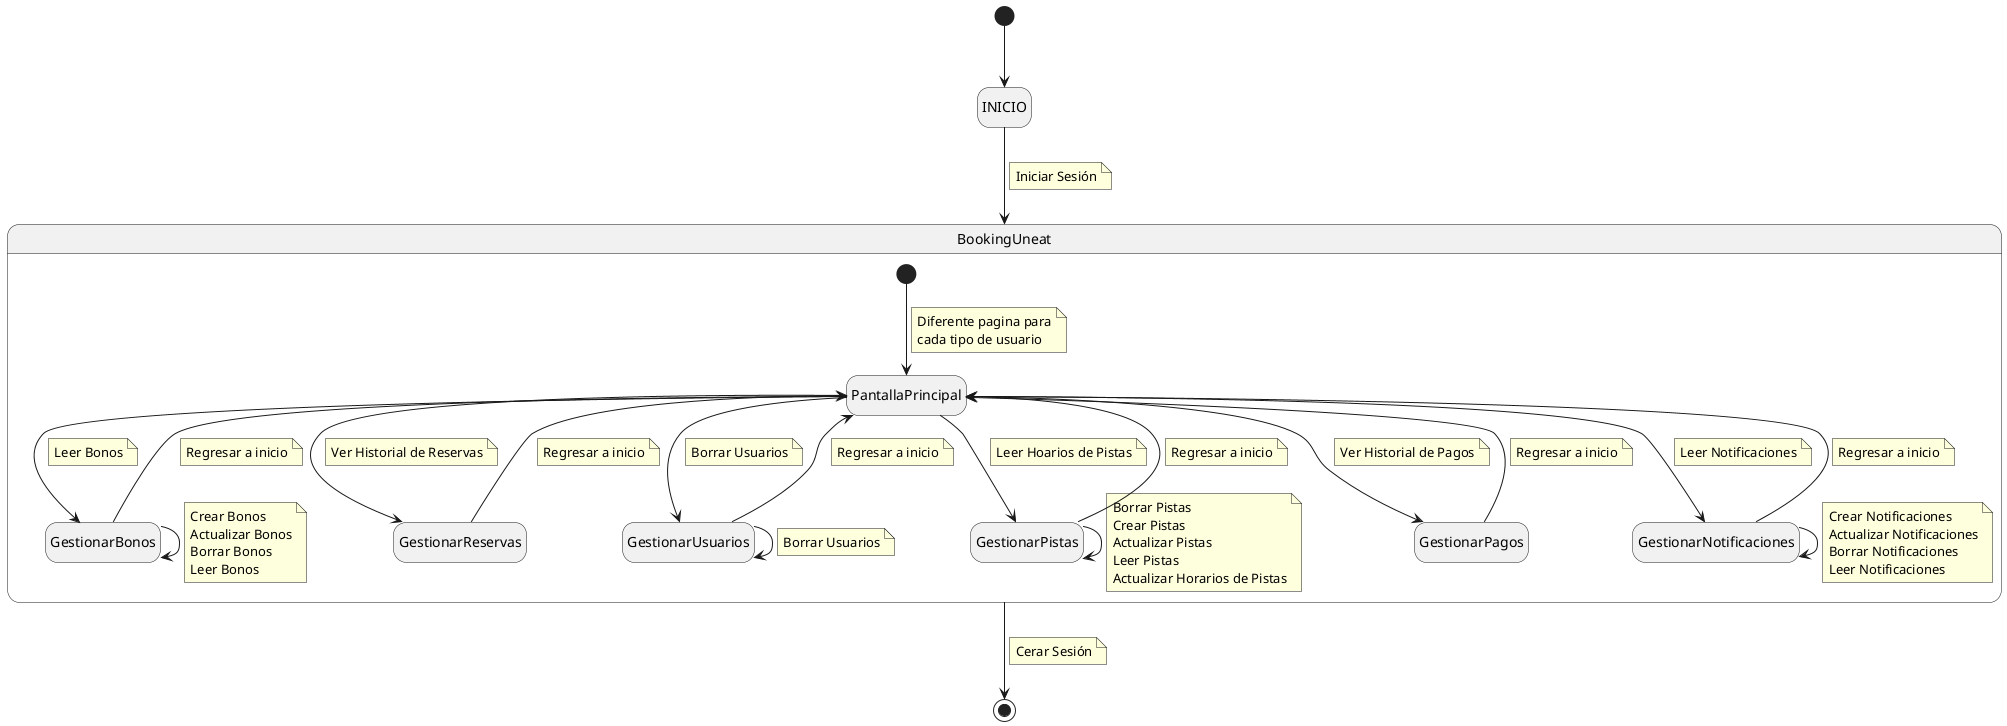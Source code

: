 @startuml


hide empty description

[*] --> INICIO
INICIO --> BookingUneat
note on link
    Iniciar Sesión
end note

BookingUneat --> [*]
note on link
    Cerar Sesión
end note

state BookingUneat {
    [*] --> PantallaPrincipal
    note on link
        Diferente pagina para
        cada tipo de usuario
    end note

    PantallaPrincipal --> GestionarBonos
    note on link
        Leer Bonos
    end note
    
    GestionarBonos --> GestionarBonos
    note on link
        Crear Bonos
        Actualizar Bonos
        Borrar Bonos
        Leer Bonos
    end note
    GestionarBonos --> PantallaPrincipal
    note on link
        Regresar a inicio
    end note

    PantallaPrincipal --> GestionarReservas
    note on link
        Ver Historial de Reservas
    end note

    GestionarReservas --> PantallaPrincipal
    note on link
        Regresar a inicio
    end note

    PantallaPrincipal --> GestionarUsuarios
    note on link
        Borrar Usuarios
    end note
    GestionarUsuarios --> GestionarUsuarios
    note on link
        Borrar Usuarios
    end note
    GestionarUsuarios --> PantallaPrincipal
    note on link
        Regresar a inicio
    end note

    PantallaPrincipal --> GestionarPistas
    note on link
        Leer Hoarios de Pistas
    end note
    GestionarPistas--> GestionarPistas
    note on link
        Borrar Pistas
        Crear Pistas
        Actualizar Pistas
        Leer Pistas
        Actualizar Horarios de Pistas
    end note
    GestionarPistas --> PantallaPrincipal
    note on link
        Regresar a inicio
    end note

    PantallaPrincipal --> GestionarPagos
    note on link
        Ver Historial de Pagos
    end note
    GestionarPagos --> PantallaPrincipal
    note on link
        Regresar a inicio
    end note

    PantallaPrincipal --> GestionarNotificaciones
    note on link
        Leer Notificaciones
    end note
    GestionarNotificaciones --> GestionarNotificaciones
    note on link
        Crear Notificaciones
        Actualizar Notificaciones
        Borrar Notificaciones
        Leer Notificaciones
    end note
    GestionarNotificaciones --> PantallaPrincipal
    note on link
        Regresar a inicio
    end note
}
@enduml